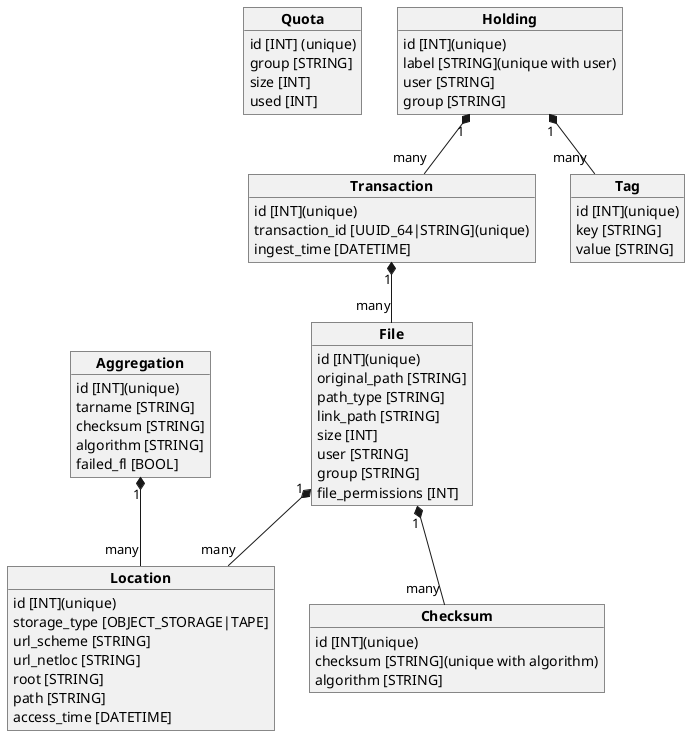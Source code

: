 @startuml catalog_db

object "**Quota**" as quota {
    id [INT] (unique)
    group [STRING]
    size [INT]
    used [INT]
}

object "**Holding**" as holding {
    id [INT](unique)
    label [STRING](unique with user)
    user [STRING]
    group [STRING]
}

object "**Transaction**" as transaction {
    id [INT](unique)
    transaction_id [UUID_64|STRING](unique)
    ingest_time [DATETIME]
}

object "**Tag**" as tag {
    id [INT](unique)
    key [STRING]
    value [STRING]
}

object "**Aggregation**" as aggregation {
    id [INT](unique)
    tarname [STRING]
    checksum [STRING]
    algorithm [STRING]
    failed_fl [BOOL]
}

object "**File**" as file {
    id [INT](unique)
    original_path [STRING]
    path_type [STRING]
    link_path [STRING]
    size [INT]
    user [STRING]
    group [STRING]
    file_permissions [INT]
}

object "**Location**" as location {
    id [INT](unique)
    storage_type [OBJECT_STORAGE|TAPE]
    url_scheme [STRING]
    url_netloc [STRING]
    root [STRING]
    path [STRING]
    access_time [DATETIME]
}

object "**Checksum**" as checksum {
    id [INT](unique)
    checksum [STRING](unique with algorithm)
    algorithm [STRING]
}

aggregation "1"  *-- "many" location
'holding "1" *-- "many" aggregation
transaction "1" *-- "many" file
holding "1" *-- "many" transaction
holding "1" *-- "many" tag
file "1" *-- "many" location
file "1" *-- "many" checksum
@enduml

